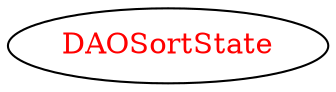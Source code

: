 digraph dependencyGraph {
 concentrate=true;
 ranksep="2.0";
 rankdir="LR"; 
 splines="ortho";
"DAOSortState" [fontcolor="red"];
}